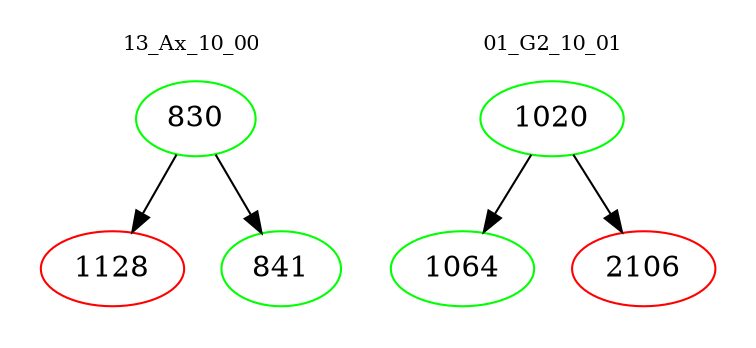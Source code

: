 digraph{
subgraph cluster_0 {
color = white
label = "13_Ax_10_00";
fontsize=10;
T0_830 [label="830", color="green"]
T0_830 -> T0_1128 [color="black"]
T0_1128 [label="1128", color="red"]
T0_830 -> T0_841 [color="black"]
T0_841 [label="841", color="green"]
}
subgraph cluster_1 {
color = white
label = "01_G2_10_01";
fontsize=10;
T1_1020 [label="1020", color="green"]
T1_1020 -> T1_1064 [color="black"]
T1_1064 [label="1064", color="green"]
T1_1020 -> T1_2106 [color="black"]
T1_2106 [label="2106", color="red"]
}
}
